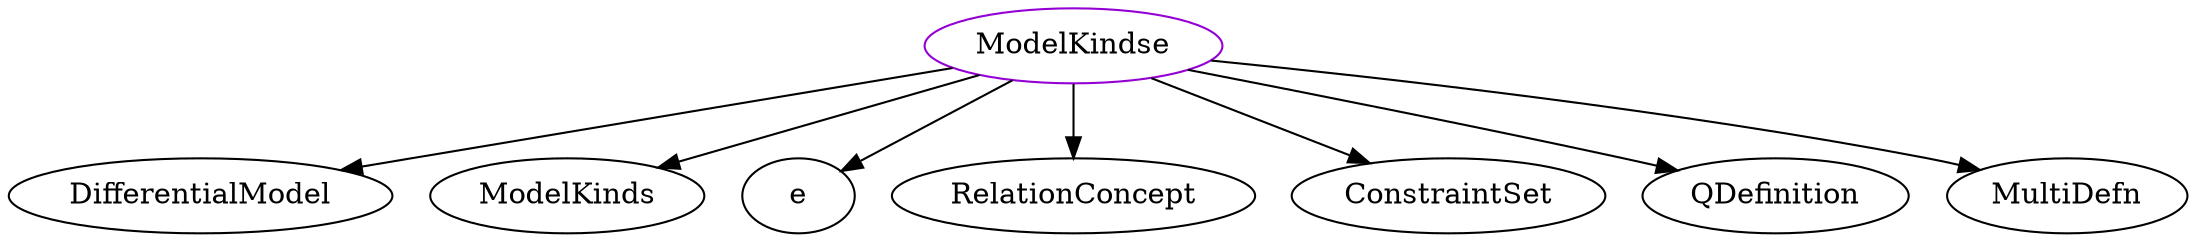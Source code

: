 digraph modelkindse{
ModelKindse	[shape=oval, color=darkviolet, label="ModelKindse"];
ModelKindse -> DifferentialModel;
ModelKindse -> ModelKinds;
ModelKindse -> e;
ModelKindse -> RelationConcept;
ModelKindse -> ConstraintSet;
ModelKindse -> QDefinition;
ModelKindse -> MultiDefn;
}
